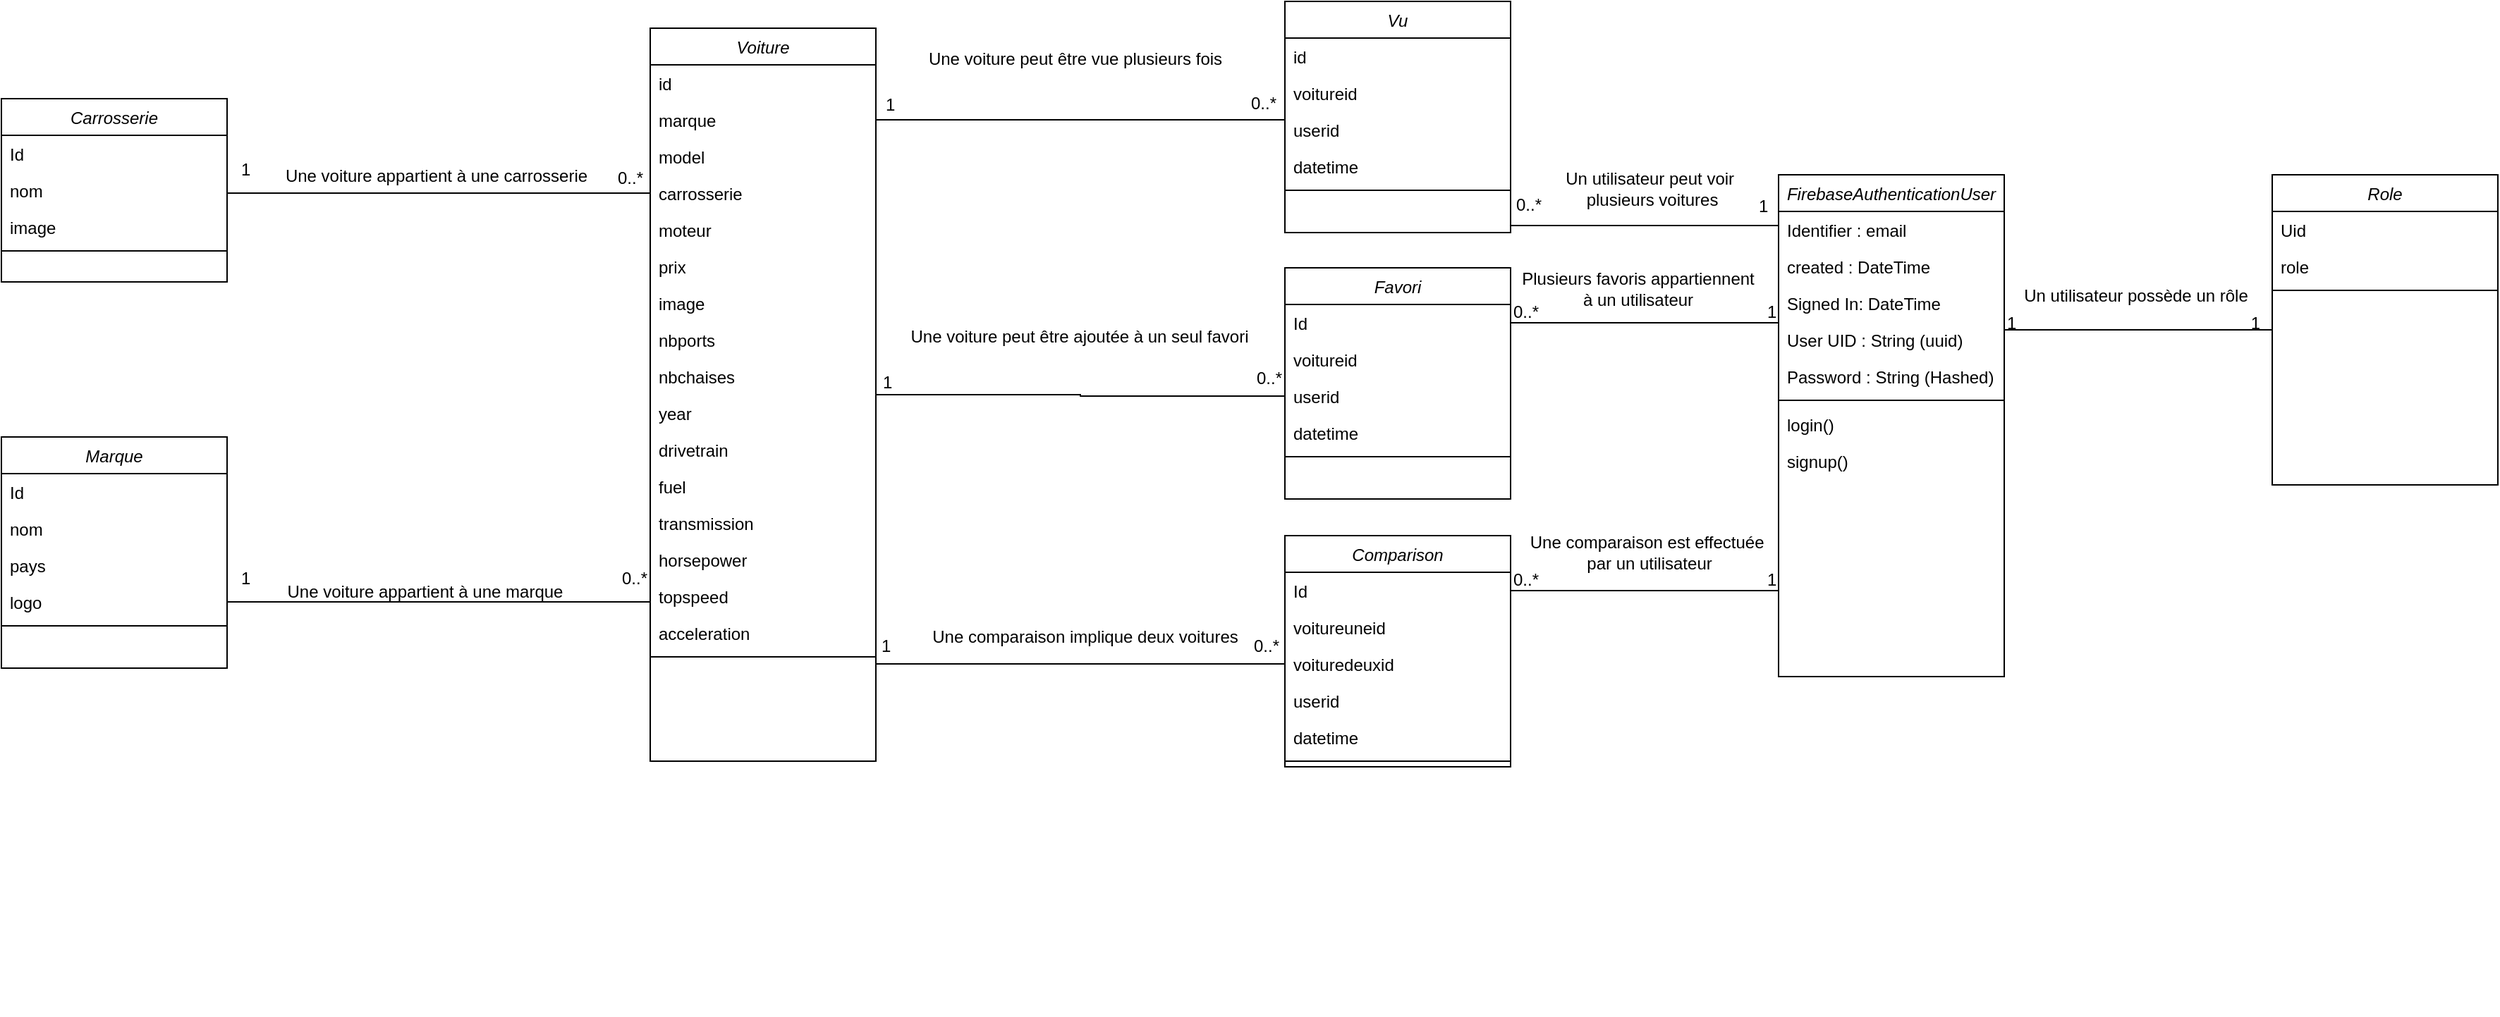 <mxfile version="26.2.14">
  <diagram id="C5RBs43oDa-KdzZeNtuy" name="Page-1">
    <mxGraphModel grid="1" page="1" gridSize="10" guides="1" tooltips="1" connect="1" arrows="1" fold="1" pageScale="1" pageWidth="827" pageHeight="1169" math="0" shadow="0">
      <root>
        <mxCell id="WIyWlLk6GJQsqaUBKTNV-0" />
        <mxCell id="WIyWlLk6GJQsqaUBKTNV-1" parent="WIyWlLk6GJQsqaUBKTNV-0" />
        <mxCell id="zkfFHV4jXpPFQw0GAbJ--0" value="FirebaseAuthenticationUser" style="swimlane;fontStyle=2;align=center;verticalAlign=top;childLayout=stackLayout;horizontal=1;startSize=26;horizontalStack=0;resizeParent=1;resizeLast=0;collapsible=1;marginBottom=0;rounded=0;shadow=0;strokeWidth=1;" vertex="1" parent="WIyWlLk6GJQsqaUBKTNV-1">
          <mxGeometry x="580" y="544" width="160" height="356" as="geometry">
            <mxRectangle x="230" y="140" width="160" height="26" as="alternateBounds" />
          </mxGeometry>
        </mxCell>
        <mxCell id="zkfFHV4jXpPFQw0GAbJ--1" value="Identifier : email" style="text;align=left;verticalAlign=top;spacingLeft=4;spacingRight=4;overflow=hidden;rotatable=0;points=[[0,0.5],[1,0.5]];portConstraint=eastwest;" vertex="1" parent="zkfFHV4jXpPFQw0GAbJ--0">
          <mxGeometry y="26" width="160" height="26" as="geometry" />
        </mxCell>
        <mxCell id="zkfFHV4jXpPFQw0GAbJ--2" value="created : DateTime" style="text;align=left;verticalAlign=top;spacingLeft=4;spacingRight=4;overflow=hidden;rotatable=0;points=[[0,0.5],[1,0.5]];portConstraint=eastwest;rounded=0;shadow=0;html=0;" vertex="1" parent="zkfFHV4jXpPFQw0GAbJ--0">
          <mxGeometry y="52" width="160" height="26" as="geometry" />
        </mxCell>
        <mxCell id="zkfFHV4jXpPFQw0GAbJ--3" value="Signed In: DateTime" style="text;align=left;verticalAlign=top;spacingLeft=4;spacingRight=4;overflow=hidden;rotatable=0;points=[[0,0.5],[1,0.5]];portConstraint=eastwest;rounded=0;shadow=0;html=0;" vertex="1" parent="zkfFHV4jXpPFQw0GAbJ--0">
          <mxGeometry y="78" width="160" height="26" as="geometry" />
        </mxCell>
        <mxCell id="Q-pwst4akOc1qpMShI2n-0" value="User UID : String (uuid)" style="text;align=left;verticalAlign=top;spacingLeft=4;spacingRight=4;overflow=hidden;rotatable=0;points=[[0,0.5],[1,0.5]];portConstraint=eastwest;rounded=0;shadow=0;html=0;" vertex="1" parent="zkfFHV4jXpPFQw0GAbJ--0">
          <mxGeometry y="104" width="160" height="26" as="geometry" />
        </mxCell>
        <mxCell id="Q-pwst4akOc1qpMShI2n-1" value="Password : String (Hashed)" style="text;align=left;verticalAlign=top;spacingLeft=4;spacingRight=4;overflow=hidden;rotatable=0;points=[[0,0.5],[1,0.5]];portConstraint=eastwest;rounded=0;shadow=0;html=0;" vertex="1" parent="zkfFHV4jXpPFQw0GAbJ--0">
          <mxGeometry y="130" width="160" height="26" as="geometry" />
        </mxCell>
        <mxCell id="zkfFHV4jXpPFQw0GAbJ--4" value="" style="line;html=1;strokeWidth=1;align=left;verticalAlign=middle;spacingTop=-1;spacingLeft=3;spacingRight=3;rotatable=0;labelPosition=right;points=[];portConstraint=eastwest;" vertex="1" parent="zkfFHV4jXpPFQw0GAbJ--0">
          <mxGeometry y="156" width="160" height="8" as="geometry" />
        </mxCell>
        <mxCell id="Q-pwst4akOc1qpMShI2n-11" value="login()" style="text;align=left;verticalAlign=top;spacingLeft=4;spacingRight=4;overflow=hidden;rotatable=0;points=[[0,0.5],[1,0.5]];portConstraint=eastwest;rounded=0;shadow=0;html=0;" vertex="1" parent="zkfFHV4jXpPFQw0GAbJ--0">
          <mxGeometry y="164" width="160" height="26" as="geometry" />
        </mxCell>
        <mxCell id="Q-pwst4akOc1qpMShI2n-10" value="signup()" style="text;align=left;verticalAlign=top;spacingLeft=4;spacingRight=4;overflow=hidden;rotatable=0;points=[[0,0.5],[1,0.5]];portConstraint=eastwest;rounded=0;shadow=0;html=0;" vertex="1" parent="zkfFHV4jXpPFQw0GAbJ--0">
          <mxGeometry y="190" width="160" height="26" as="geometry" />
        </mxCell>
        <mxCell id="zkfFHV4jXpPFQw0GAbJ--26" value="" style="endArrow=none;shadow=0;strokeWidth=1;rounded=0;curved=0;endFill=1;edgeStyle=elbowEdgeStyle;elbow=vertical;entryX=0;entryY=0.5;entryDx=0;entryDy=0;startFill=0;" edge="1" parent="WIyWlLk6GJQsqaUBKTNV-1" source="zkfFHV4jXpPFQw0GAbJ--0" target="Q-pwst4akOc1qpMShI2n-33">
          <mxGeometry x="0.5" y="41" relative="1" as="geometry">
            <mxPoint x="110" y="176" as="sourcePoint" />
            <mxPoint x="238" y="212" as="targetPoint" />
            <mxPoint x="-40" y="32" as="offset" />
          </mxGeometry>
        </mxCell>
        <mxCell id="zkfFHV4jXpPFQw0GAbJ--27" value="1" style="resizable=0;align=left;verticalAlign=bottom;labelBackgroundColor=none;fontSize=12;" connectable="0" vertex="1" parent="zkfFHV4jXpPFQw0GAbJ--26">
          <mxGeometry x="-1" relative="1" as="geometry">
            <mxPoint y="4" as="offset" />
          </mxGeometry>
        </mxCell>
        <mxCell id="zkfFHV4jXpPFQw0GAbJ--28" value="1" style="resizable=0;align=right;verticalAlign=bottom;labelBackgroundColor=none;fontSize=12;" connectable="0" vertex="1" parent="zkfFHV4jXpPFQw0GAbJ--26">
          <mxGeometry x="1" relative="1" as="geometry">
            <mxPoint x="-7" y="4" as="offset" />
          </mxGeometry>
        </mxCell>
        <mxCell id="zkfFHV4jXpPFQw0GAbJ--29" value="Un utilisateur possède un rôle" style="text;html=1;resizable=0;points=[];;align=center;verticalAlign=middle;labelBackgroundColor=none;rounded=0;shadow=0;strokeWidth=1;fontSize=12;" vertex="1" connectable="0" parent="zkfFHV4jXpPFQw0GAbJ--26">
          <mxGeometry x="0.5" y="49" relative="1" as="geometry">
            <mxPoint x="-50" y="25" as="offset" />
          </mxGeometry>
        </mxCell>
        <mxCell id="Q-pwst4akOc1qpMShI2n-111" style="edgeStyle=orthogonalEdgeStyle;rounded=0;orthogonalLoop=1;jettySize=auto;html=1;entryX=0;entryY=0.5;entryDx=0;entryDy=0;endArrow=none;startFill=0;" edge="1" parent="WIyWlLk6GJQsqaUBKTNV-1" source="Q-pwst4akOc1qpMShI2n-2" target="Q-pwst4akOc1qpMShI2n-56">
          <mxGeometry relative="1" as="geometry">
            <Array as="points">
              <mxPoint x="-440" y="557" />
              <mxPoint x="-440" y="557" />
            </Array>
          </mxGeometry>
        </mxCell>
        <mxCell id="Q-pwst4akOc1qpMShI2n-2" value="Carrosserie" style="swimlane;fontStyle=2;align=center;verticalAlign=top;childLayout=stackLayout;horizontal=1;startSize=26;horizontalStack=0;resizeParent=1;resizeLast=0;collapsible=1;marginBottom=0;rounded=0;shadow=0;strokeWidth=1;" vertex="1" parent="WIyWlLk6GJQsqaUBKTNV-1">
          <mxGeometry x="-680" y="490" width="160" height="130" as="geometry">
            <mxRectangle x="230" y="140" width="160" height="26" as="alternateBounds" />
          </mxGeometry>
        </mxCell>
        <mxCell id="Q-pwst4akOc1qpMShI2n-3" value="Id" style="text;align=left;verticalAlign=top;spacingLeft=4;spacingRight=4;overflow=hidden;rotatable=0;points=[[0,0.5],[1,0.5]];portConstraint=eastwest;" vertex="1" parent="Q-pwst4akOc1qpMShI2n-2">
          <mxGeometry y="26" width="160" height="26" as="geometry" />
        </mxCell>
        <mxCell id="Q-pwst4akOc1qpMShI2n-4" value="nom" style="text;align=left;verticalAlign=top;spacingLeft=4;spacingRight=4;overflow=hidden;rotatable=0;points=[[0,0.5],[1,0.5]];portConstraint=eastwest;rounded=0;shadow=0;html=0;" vertex="1" parent="Q-pwst4akOc1qpMShI2n-2">
          <mxGeometry y="52" width="160" height="26" as="geometry" />
        </mxCell>
        <mxCell id="Q-pwst4akOc1qpMShI2n-5" value="image" style="text;align=left;verticalAlign=top;spacingLeft=4;spacingRight=4;overflow=hidden;rotatable=0;points=[[0,0.5],[1,0.5]];portConstraint=eastwest;rounded=0;shadow=0;html=0;" vertex="1" parent="Q-pwst4akOc1qpMShI2n-2">
          <mxGeometry y="78" width="160" height="26" as="geometry" />
        </mxCell>
        <mxCell id="Q-pwst4akOc1qpMShI2n-8" value="" style="line;html=1;strokeWidth=1;align=left;verticalAlign=middle;spacingTop=-1;spacingLeft=3;spacingRight=3;rotatable=0;labelPosition=right;points=[];portConstraint=eastwest;" vertex="1" parent="Q-pwst4akOc1qpMShI2n-2">
          <mxGeometry y="104" width="160" height="8" as="geometry" />
        </mxCell>
        <mxCell id="Q-pwst4akOc1qpMShI2n-12" value="Comparison" style="swimlane;fontStyle=2;align=center;verticalAlign=top;childLayout=stackLayout;horizontal=1;startSize=26;horizontalStack=0;resizeParent=1;resizeLast=0;collapsible=1;marginBottom=0;rounded=0;shadow=0;strokeWidth=1;" vertex="1" parent="WIyWlLk6GJQsqaUBKTNV-1">
          <mxGeometry x="230" y="800" width="160" height="164" as="geometry">
            <mxRectangle x="230" y="140" width="160" height="26" as="alternateBounds" />
          </mxGeometry>
        </mxCell>
        <mxCell id="Q-pwst4akOc1qpMShI2n-13" value="Id" style="text;align=left;verticalAlign=top;spacingLeft=4;spacingRight=4;overflow=hidden;rotatable=0;points=[[0,0.5],[1,0.5]];portConstraint=eastwest;" vertex="1" parent="Q-pwst4akOc1qpMShI2n-12">
          <mxGeometry y="26" width="160" height="26" as="geometry" />
        </mxCell>
        <mxCell id="Q-pwst4akOc1qpMShI2n-14" value="voitureuneid" style="text;align=left;verticalAlign=top;spacingLeft=4;spacingRight=4;overflow=hidden;rotatable=0;points=[[0,0.5],[1,0.5]];portConstraint=eastwest;rounded=0;shadow=0;html=0;" vertex="1" parent="Q-pwst4akOc1qpMShI2n-12">
          <mxGeometry y="52" width="160" height="26" as="geometry" />
        </mxCell>
        <mxCell id="Q-pwst4akOc1qpMShI2n-15" value="voituredeuxid" style="text;align=left;verticalAlign=top;spacingLeft=4;spacingRight=4;overflow=hidden;rotatable=0;points=[[0,0.5],[1,0.5]];portConstraint=eastwest;rounded=0;shadow=0;html=0;" vertex="1" parent="Q-pwst4akOc1qpMShI2n-12">
          <mxGeometry y="78" width="160" height="26" as="geometry" />
        </mxCell>
        <mxCell id="Q-pwst4akOc1qpMShI2n-17" value="userid" style="text;align=left;verticalAlign=top;spacingLeft=4;spacingRight=4;overflow=hidden;rotatable=0;points=[[0,0.5],[1,0.5]];portConstraint=eastwest;rounded=0;shadow=0;html=0;" vertex="1" parent="Q-pwst4akOc1qpMShI2n-12">
          <mxGeometry y="104" width="160" height="26" as="geometry" />
        </mxCell>
        <mxCell id="Q-pwst4akOc1qpMShI2n-18" value="datetime" style="text;align=left;verticalAlign=top;spacingLeft=4;spacingRight=4;overflow=hidden;rotatable=0;points=[[0,0.5],[1,0.5]];portConstraint=eastwest;rounded=0;shadow=0;html=0;" vertex="1" parent="Q-pwst4akOc1qpMShI2n-12">
          <mxGeometry y="130" width="160" height="26" as="geometry" />
        </mxCell>
        <mxCell id="Q-pwst4akOc1qpMShI2n-16" value="" style="line;html=1;strokeWidth=1;align=left;verticalAlign=middle;spacingTop=-1;spacingLeft=3;spacingRight=3;rotatable=0;labelPosition=right;points=[];portConstraint=eastwest;" vertex="1" parent="Q-pwst4akOc1qpMShI2n-12">
          <mxGeometry y="156" width="160" height="8" as="geometry" />
        </mxCell>
        <mxCell id="Q-pwst4akOc1qpMShI2n-19" value="Favori" style="swimlane;fontStyle=2;align=center;verticalAlign=top;childLayout=stackLayout;horizontal=1;startSize=26;horizontalStack=0;resizeParent=1;resizeLast=0;collapsible=1;marginBottom=0;rounded=0;shadow=0;strokeWidth=1;" vertex="1" parent="WIyWlLk6GJQsqaUBKTNV-1">
          <mxGeometry x="230" y="610" width="160" height="164" as="geometry">
            <mxRectangle x="230" y="140" width="160" height="26" as="alternateBounds" />
          </mxGeometry>
        </mxCell>
        <mxCell id="Q-pwst4akOc1qpMShI2n-20" value="Id" style="text;align=left;verticalAlign=top;spacingLeft=4;spacingRight=4;overflow=hidden;rotatable=0;points=[[0,0.5],[1,0.5]];portConstraint=eastwest;" vertex="1" parent="Q-pwst4akOc1qpMShI2n-19">
          <mxGeometry y="26" width="160" height="26" as="geometry" />
        </mxCell>
        <mxCell id="Q-pwst4akOc1qpMShI2n-21" value="voitureid" style="text;align=left;verticalAlign=top;spacingLeft=4;spacingRight=4;overflow=hidden;rotatable=0;points=[[0,0.5],[1,0.5]];portConstraint=eastwest;rounded=0;shadow=0;html=0;" vertex="1" parent="Q-pwst4akOc1qpMShI2n-19">
          <mxGeometry y="52" width="160" height="26" as="geometry" />
        </mxCell>
        <mxCell id="Q-pwst4akOc1qpMShI2n-23" value="userid" style="text;align=left;verticalAlign=top;spacingLeft=4;spacingRight=4;overflow=hidden;rotatable=0;points=[[0,0.5],[1,0.5]];portConstraint=eastwest;rounded=0;shadow=0;html=0;" vertex="1" parent="Q-pwst4akOc1qpMShI2n-19">
          <mxGeometry y="78" width="160" height="26" as="geometry" />
        </mxCell>
        <mxCell id="Q-pwst4akOc1qpMShI2n-24" value="datetime" style="text;align=left;verticalAlign=top;spacingLeft=4;spacingRight=4;overflow=hidden;rotatable=0;points=[[0,0.5],[1,0.5]];portConstraint=eastwest;rounded=0;shadow=0;html=0;" vertex="1" parent="Q-pwst4akOc1qpMShI2n-19">
          <mxGeometry y="104" width="160" height="26" as="geometry" />
        </mxCell>
        <mxCell id="Q-pwst4akOc1qpMShI2n-25" value="" style="line;html=1;strokeWidth=1;align=left;verticalAlign=middle;spacingTop=-1;spacingLeft=3;spacingRight=3;rotatable=0;labelPosition=right;points=[];portConstraint=eastwest;" vertex="1" parent="Q-pwst4akOc1qpMShI2n-19">
          <mxGeometry y="130" width="160" height="8" as="geometry" />
        </mxCell>
        <mxCell id="Q-pwst4akOc1qpMShI2n-27" value="Marque" style="swimlane;fontStyle=2;align=center;verticalAlign=top;childLayout=stackLayout;horizontal=1;startSize=26;horizontalStack=0;resizeParent=1;resizeLast=0;collapsible=1;marginBottom=0;rounded=0;shadow=0;strokeWidth=1;" vertex="1" parent="WIyWlLk6GJQsqaUBKTNV-1">
          <mxGeometry x="-680" y="730" width="160" height="164" as="geometry">
            <mxRectangle x="230" y="140" width="160" height="26" as="alternateBounds" />
          </mxGeometry>
        </mxCell>
        <mxCell id="Q-pwst4akOc1qpMShI2n-28" value="Id" style="text;align=left;verticalAlign=top;spacingLeft=4;spacingRight=4;overflow=hidden;rotatable=0;points=[[0,0.5],[1,0.5]];portConstraint=eastwest;" vertex="1" parent="Q-pwst4akOc1qpMShI2n-27">
          <mxGeometry y="26" width="160" height="26" as="geometry" />
        </mxCell>
        <mxCell id="Q-pwst4akOc1qpMShI2n-29" value="nom" style="text;align=left;verticalAlign=top;spacingLeft=4;spacingRight=4;overflow=hidden;rotatable=0;points=[[0,0.5],[1,0.5]];portConstraint=eastwest;rounded=0;shadow=0;html=0;" vertex="1" parent="Q-pwst4akOc1qpMShI2n-27">
          <mxGeometry y="52" width="160" height="26" as="geometry" />
        </mxCell>
        <mxCell id="Q-pwst4akOc1qpMShI2n-30" value="pays" style="text;align=left;verticalAlign=top;spacingLeft=4;spacingRight=4;overflow=hidden;rotatable=0;points=[[0,0.5],[1,0.5]];portConstraint=eastwest;rounded=0;shadow=0;html=0;" vertex="1" parent="Q-pwst4akOc1qpMShI2n-27">
          <mxGeometry y="78" width="160" height="26" as="geometry" />
        </mxCell>
        <mxCell id="Q-pwst4akOc1qpMShI2n-31" value="logo" style="text;align=left;verticalAlign=top;spacingLeft=4;spacingRight=4;overflow=hidden;rotatable=0;points=[[0,0.5],[1,0.5]];portConstraint=eastwest;rounded=0;shadow=0;html=0;" vertex="1" parent="Q-pwst4akOc1qpMShI2n-27">
          <mxGeometry y="104" width="160" height="26" as="geometry" />
        </mxCell>
        <mxCell id="Q-pwst4akOc1qpMShI2n-32" value="" style="line;html=1;strokeWidth=1;align=left;verticalAlign=middle;spacingTop=-1;spacingLeft=3;spacingRight=3;rotatable=0;labelPosition=right;points=[];portConstraint=eastwest;" vertex="1" parent="Q-pwst4akOc1qpMShI2n-27">
          <mxGeometry y="130" width="160" height="8" as="geometry" />
        </mxCell>
        <mxCell id="Q-pwst4akOc1qpMShI2n-33" value="Role" style="swimlane;fontStyle=2;align=center;verticalAlign=top;childLayout=stackLayout;horizontal=1;startSize=26;horizontalStack=0;resizeParent=1;resizeLast=0;collapsible=1;marginBottom=0;rounded=0;shadow=0;strokeWidth=1;" vertex="1" parent="WIyWlLk6GJQsqaUBKTNV-1">
          <mxGeometry x="930" y="544" width="160" height="220" as="geometry">
            <mxRectangle x="230" y="140" width="160" height="26" as="alternateBounds" />
          </mxGeometry>
        </mxCell>
        <mxCell id="Q-pwst4akOc1qpMShI2n-34" value="Uid" style="text;align=left;verticalAlign=top;spacingLeft=4;spacingRight=4;overflow=hidden;rotatable=0;points=[[0,0.5],[1,0.5]];portConstraint=eastwest;" vertex="1" parent="Q-pwst4akOc1qpMShI2n-33">
          <mxGeometry y="26" width="160" height="26" as="geometry" />
        </mxCell>
        <mxCell id="Q-pwst4akOc1qpMShI2n-35" value="role" style="text;align=left;verticalAlign=top;spacingLeft=4;spacingRight=4;overflow=hidden;rotatable=0;points=[[0,0.5],[1,0.5]];portConstraint=eastwest;rounded=0;shadow=0;html=0;" vertex="1" parent="Q-pwst4akOc1qpMShI2n-33">
          <mxGeometry y="52" width="160" height="26" as="geometry" />
        </mxCell>
        <mxCell id="Q-pwst4akOc1qpMShI2n-38" value="" style="line;html=1;strokeWidth=1;align=left;verticalAlign=middle;spacingTop=-1;spacingLeft=3;spacingRight=3;rotatable=0;labelPosition=right;points=[];portConstraint=eastwest;" vertex="1" parent="Q-pwst4akOc1qpMShI2n-33">
          <mxGeometry y="78" width="160" height="8" as="geometry" />
        </mxCell>
        <mxCell id="HP3JM8uwM3fM-fS3cKzq-4" style="edgeStyle=orthogonalEdgeStyle;rounded=0;orthogonalLoop=1;jettySize=auto;html=1;entryX=0;entryY=0.5;entryDx=0;entryDy=0;endArrow=none;startFill=0;" edge="1" parent="WIyWlLk6GJQsqaUBKTNV-1" source="Q-pwst4akOc1qpMShI2n-39" target="Q-pwst4akOc1qpMShI2n-23">
          <mxGeometry relative="1" as="geometry" />
        </mxCell>
        <mxCell id="HP3JM8uwM3fM-fS3cKzq-6" style="edgeStyle=orthogonalEdgeStyle;rounded=0;orthogonalLoop=1;jettySize=auto;html=1;entryX=0;entryY=0.5;entryDx=0;entryDy=0;endArrow=none;startFill=0;" edge="1" parent="WIyWlLk6GJQsqaUBKTNV-1" source="Q-pwst4akOc1qpMShI2n-39" target="Q-pwst4akOc1qpMShI2n-15">
          <mxGeometry relative="1" as="geometry">
            <Array as="points">
              <mxPoint y="891" />
              <mxPoint y="891" />
            </Array>
          </mxGeometry>
        </mxCell>
        <mxCell id="Q-pwst4akOc1qpMShI2n-39" value="Voiture" style="swimlane;fontStyle=2;align=center;verticalAlign=top;childLayout=stackLayout;horizontal=1;startSize=26;horizontalStack=0;resizeParent=1;resizeLast=0;collapsible=1;marginBottom=0;rounded=0;shadow=0;strokeWidth=1;" vertex="1" parent="WIyWlLk6GJQsqaUBKTNV-1">
          <mxGeometry x="-220" y="440" width="160" height="520" as="geometry">
            <mxRectangle x="230" y="140" width="160" height="26" as="alternateBounds" />
          </mxGeometry>
        </mxCell>
        <mxCell id="Q-pwst4akOc1qpMShI2n-40" value="id" style="text;align=left;verticalAlign=top;spacingLeft=4;spacingRight=4;overflow=hidden;rotatable=0;points=[[0,0.5],[1,0.5]];portConstraint=eastwest;" vertex="1" parent="Q-pwst4akOc1qpMShI2n-39">
          <mxGeometry y="26" width="160" height="26" as="geometry" />
        </mxCell>
        <mxCell id="Q-pwst4akOc1qpMShI2n-41" value="marque" style="text;align=left;verticalAlign=top;spacingLeft=4;spacingRight=4;overflow=hidden;rotatable=0;points=[[0,0.5],[1,0.5]];portConstraint=eastwest;rounded=0;shadow=0;html=0;" vertex="1" parent="Q-pwst4akOc1qpMShI2n-39">
          <mxGeometry y="52" width="160" height="26" as="geometry" />
        </mxCell>
        <mxCell id="Q-pwst4akOc1qpMShI2n-55" value="model" style="text;align=left;verticalAlign=top;spacingLeft=4;spacingRight=4;overflow=hidden;rotatable=0;points=[[0,0.5],[1,0.5]];portConstraint=eastwest;rounded=0;shadow=0;html=0;" vertex="1" parent="Q-pwst4akOc1qpMShI2n-39">
          <mxGeometry y="78" width="160" height="26" as="geometry" />
        </mxCell>
        <mxCell id="Q-pwst4akOc1qpMShI2n-56" value="carrosserie" style="text;align=left;verticalAlign=top;spacingLeft=4;spacingRight=4;overflow=hidden;rotatable=0;points=[[0,0.5],[1,0.5]];portConstraint=eastwest;rounded=0;shadow=0;html=0;" vertex="1" parent="Q-pwst4akOc1qpMShI2n-39">
          <mxGeometry y="104" width="160" height="26" as="geometry" />
        </mxCell>
        <mxCell id="Q-pwst4akOc1qpMShI2n-57" value="moteur" style="text;align=left;verticalAlign=top;spacingLeft=4;spacingRight=4;overflow=hidden;rotatable=0;points=[[0,0.5],[1,0.5]];portConstraint=eastwest;rounded=0;shadow=0;html=0;" vertex="1" parent="Q-pwst4akOc1qpMShI2n-39">
          <mxGeometry y="130" width="160" height="26" as="geometry" />
        </mxCell>
        <mxCell id="Q-pwst4akOc1qpMShI2n-58" value="prix" style="text;align=left;verticalAlign=top;spacingLeft=4;spacingRight=4;overflow=hidden;rotatable=0;points=[[0,0.5],[1,0.5]];portConstraint=eastwest;rounded=0;shadow=0;html=0;" vertex="1" parent="Q-pwst4akOc1qpMShI2n-39">
          <mxGeometry y="156" width="160" height="26" as="geometry" />
        </mxCell>
        <mxCell id="Q-pwst4akOc1qpMShI2n-61" value="image" style="text;align=left;verticalAlign=top;spacingLeft=4;spacingRight=4;overflow=hidden;rotatable=0;points=[[0,0.5],[1,0.5]];portConstraint=eastwest;rounded=0;shadow=0;html=0;" vertex="1" parent="Q-pwst4akOc1qpMShI2n-39">
          <mxGeometry y="182" width="160" height="26" as="geometry" />
        </mxCell>
        <mxCell id="Q-pwst4akOc1qpMShI2n-62" value="nbports" style="text;align=left;verticalAlign=top;spacingLeft=4;spacingRight=4;overflow=hidden;rotatable=0;points=[[0,0.5],[1,0.5]];portConstraint=eastwest;rounded=0;shadow=0;html=0;" vertex="1" parent="Q-pwst4akOc1qpMShI2n-39">
          <mxGeometry y="208" width="160" height="26" as="geometry" />
        </mxCell>
        <mxCell id="Q-pwst4akOc1qpMShI2n-63" value="nbchaises" style="text;align=left;verticalAlign=top;spacingLeft=4;spacingRight=4;overflow=hidden;rotatable=0;points=[[0,0.5],[1,0.5]];portConstraint=eastwest;rounded=0;shadow=0;html=0;" vertex="1" parent="Q-pwst4akOc1qpMShI2n-39">
          <mxGeometry y="234" width="160" height="26" as="geometry" />
        </mxCell>
        <mxCell id="Q-pwst4akOc1qpMShI2n-64" value="year" style="text;align=left;verticalAlign=top;spacingLeft=4;spacingRight=4;overflow=hidden;rotatable=0;points=[[0,0.5],[1,0.5]];portConstraint=eastwest;rounded=0;shadow=0;html=0;" vertex="1" parent="Q-pwst4akOc1qpMShI2n-39">
          <mxGeometry y="260" width="160" height="26" as="geometry" />
        </mxCell>
        <mxCell id="Q-pwst4akOc1qpMShI2n-65" value="drivetrain" style="text;align=left;verticalAlign=top;spacingLeft=4;spacingRight=4;overflow=hidden;rotatable=0;points=[[0,0.5],[1,0.5]];portConstraint=eastwest;rounded=0;shadow=0;html=0;" vertex="1" parent="Q-pwst4akOc1qpMShI2n-39">
          <mxGeometry y="286" width="160" height="26" as="geometry" />
        </mxCell>
        <mxCell id="Q-pwst4akOc1qpMShI2n-79" value="fuel" style="text;align=left;verticalAlign=top;spacingLeft=4;spacingRight=4;overflow=hidden;rotatable=0;points=[[0,0.5],[1,0.5]];portConstraint=eastwest;rounded=0;shadow=0;html=0;" vertex="1" parent="Q-pwst4akOc1qpMShI2n-39">
          <mxGeometry y="312" width="160" height="26" as="geometry" />
        </mxCell>
        <mxCell id="Q-pwst4akOc1qpMShI2n-80" value="transmission" style="text;align=left;verticalAlign=top;spacingLeft=4;spacingRight=4;overflow=hidden;rotatable=0;points=[[0,0.5],[1,0.5]];portConstraint=eastwest;rounded=0;shadow=0;html=0;" vertex="1" parent="Q-pwst4akOc1qpMShI2n-39">
          <mxGeometry y="338" width="160" height="26" as="geometry" />
        </mxCell>
        <mxCell id="Q-pwst4akOc1qpMShI2n-81" value="horsepower" style="text;align=left;verticalAlign=top;spacingLeft=4;spacingRight=4;overflow=hidden;rotatable=0;points=[[0,0.5],[1,0.5]];portConstraint=eastwest;rounded=0;shadow=0;html=0;" vertex="1" parent="Q-pwst4akOc1qpMShI2n-39">
          <mxGeometry y="364" width="160" height="26" as="geometry" />
        </mxCell>
        <mxCell id="Q-pwst4akOc1qpMShI2n-82" value="topspeed" style="text;align=left;verticalAlign=top;spacingLeft=4;spacingRight=4;overflow=hidden;rotatable=0;points=[[0,0.5],[1,0.5]];portConstraint=eastwest;rounded=0;shadow=0;html=0;" vertex="1" parent="Q-pwst4akOc1qpMShI2n-39">
          <mxGeometry y="390" width="160" height="26" as="geometry" />
        </mxCell>
        <mxCell id="Q-pwst4akOc1qpMShI2n-83" value="acceleration" style="text;align=left;verticalAlign=top;spacingLeft=4;spacingRight=4;overflow=hidden;rotatable=0;points=[[0,0.5],[1,0.5]];portConstraint=eastwest;rounded=0;shadow=0;html=0;" vertex="1" parent="Q-pwst4akOc1qpMShI2n-39">
          <mxGeometry y="416" width="160" height="26" as="geometry" />
        </mxCell>
        <mxCell id="Q-pwst4akOc1qpMShI2n-42" value="" style="line;html=1;strokeWidth=1;align=left;verticalAlign=middle;spacingTop=-1;spacingLeft=3;spacingRight=3;rotatable=0;labelPosition=right;points=[];portConstraint=eastwest;" vertex="1" parent="Q-pwst4akOc1qpMShI2n-39">
          <mxGeometry y="442" width="160" height="8" as="geometry" />
        </mxCell>
        <mxCell id="HP3JM8uwM3fM-fS3cKzq-9" style="edgeStyle=orthogonalEdgeStyle;rounded=0;orthogonalLoop=1;jettySize=auto;html=1;entryX=0;entryY=0.5;entryDx=0;entryDy=0;endArrow=none;startFill=0;" edge="1" parent="WIyWlLk6GJQsqaUBKTNV-1" source="Q-pwst4akOc1qpMShI2n-48" target="zkfFHV4jXpPFQw0GAbJ--1">
          <mxGeometry relative="1" as="geometry">
            <Array as="points">
              <mxPoint x="580" y="580" />
            </Array>
          </mxGeometry>
        </mxCell>
        <mxCell id="Q-pwst4akOc1qpMShI2n-48" value="Vu" style="swimlane;fontStyle=2;align=center;verticalAlign=top;childLayout=stackLayout;horizontal=1;startSize=26;horizontalStack=0;resizeParent=1;resizeLast=0;collapsible=1;marginBottom=0;rounded=0;shadow=0;strokeWidth=1;" vertex="1" parent="WIyWlLk6GJQsqaUBKTNV-1">
          <mxGeometry x="230" y="421" width="160" height="164" as="geometry">
            <mxRectangle x="230" y="140" width="160" height="26" as="alternateBounds" />
          </mxGeometry>
        </mxCell>
        <mxCell id="Q-pwst4akOc1qpMShI2n-49" value="id" style="text;align=left;verticalAlign=top;spacingLeft=4;spacingRight=4;overflow=hidden;rotatable=0;points=[[0,0.5],[1,0.5]];portConstraint=eastwest;" vertex="1" parent="Q-pwst4akOc1qpMShI2n-48">
          <mxGeometry y="26" width="160" height="26" as="geometry" />
        </mxCell>
        <mxCell id="Q-pwst4akOc1qpMShI2n-50" value="voitureid" style="text;align=left;verticalAlign=top;spacingLeft=4;spacingRight=4;overflow=hidden;rotatable=0;points=[[0,0.5],[1,0.5]];portConstraint=eastwest;rounded=0;shadow=0;html=0;" vertex="1" parent="Q-pwst4akOc1qpMShI2n-48">
          <mxGeometry y="52" width="160" height="26" as="geometry" />
        </mxCell>
        <mxCell id="Q-pwst4akOc1qpMShI2n-52" value="userid" style="text;align=left;verticalAlign=top;spacingLeft=4;spacingRight=4;overflow=hidden;rotatable=0;points=[[0,0.5],[1,0.5]];portConstraint=eastwest;rounded=0;shadow=0;html=0;" vertex="1" parent="Q-pwst4akOc1qpMShI2n-48">
          <mxGeometry y="78" width="160" height="26" as="geometry" />
        </mxCell>
        <mxCell id="Q-pwst4akOc1qpMShI2n-53" value="datetime" style="text;align=left;verticalAlign=top;spacingLeft=4;spacingRight=4;overflow=hidden;rotatable=0;points=[[0,0.5],[1,0.5]];portConstraint=eastwest;rounded=0;shadow=0;html=0;" vertex="1" parent="Q-pwst4akOc1qpMShI2n-48">
          <mxGeometry y="104" width="160" height="26" as="geometry" />
        </mxCell>
        <mxCell id="Q-pwst4akOc1qpMShI2n-51" value="" style="line;html=1;strokeWidth=1;align=left;verticalAlign=middle;spacingTop=-1;spacingLeft=3;spacingRight=3;rotatable=0;labelPosition=right;points=[];portConstraint=eastwest;" vertex="1" parent="Q-pwst4akOc1qpMShI2n-48">
          <mxGeometry y="130" width="160" height="8" as="geometry" />
        </mxCell>
        <mxCell id="Q-pwst4akOc1qpMShI2n-112" value="Un utilisateur peut voir&amp;nbsp;&lt;div&gt;plusieurs voitures&lt;/div&gt;" style="text;html=1;resizable=0;points=[];;align=center;verticalAlign=middle;labelBackgroundColor=none;rounded=0;shadow=0;strokeWidth=1;fontSize=12;" connectable="0" vertex="1" parent="WIyWlLk6GJQsqaUBKTNV-1">
          <mxGeometry x="490.003" y="554" as="geometry" />
        </mxCell>
        <mxCell id="Q-pwst4akOc1qpMShI2n-113" value="Une voiture peut être vue plusieurs fois " style="text;html=1;resizable=0;points=[];;align=center;verticalAlign=middle;labelBackgroundColor=none;rounded=0;shadow=0;strokeWidth=1;fontSize=12;" connectable="0" vertex="1" parent="WIyWlLk6GJQsqaUBKTNV-1">
          <mxGeometry x="80.003" y="460" as="geometry">
            <mxPoint x="1" y="2" as="offset" />
          </mxGeometry>
        </mxCell>
        <mxCell id="Q-pwst4akOc1qpMShI2n-114" value="Une voiture peut être ajoutée à un seul favori" style="text;html=1;resizable=0;points=[];;align=center;verticalAlign=middle;labelBackgroundColor=none;rounded=0;shadow=0;strokeWidth=1;fontSize=12;" connectable="0" vertex="1" parent="WIyWlLk6GJQsqaUBKTNV-1">
          <mxGeometry x="90.003" y="660" as="geometry">
            <mxPoint x="-6" y="-1" as="offset" />
          </mxGeometry>
        </mxCell>
        <mxCell id="Q-pwst4akOc1qpMShI2n-115" value="Plusieurs favoris appartiennent&lt;div&gt;à un utilisateur&lt;/div&gt;" style="text;html=1;resizable=0;points=[];;align=center;verticalAlign=middle;labelBackgroundColor=none;rounded=0;shadow=0;strokeWidth=1;fontSize=12;" connectable="0" vertex="1" parent="WIyWlLk6GJQsqaUBKTNV-1">
          <mxGeometry x="480.003" y="625" as="geometry" />
        </mxCell>
        <mxCell id="Q-pwst4akOc1qpMShI2n-116" value="Une voiture appartient à&amp;nbsp;une carrosserie" style="text;html=1;resizable=0;points=[];;align=center;verticalAlign=middle;labelBackgroundColor=none;rounded=0;shadow=0;strokeWidth=1;fontSize=12;" connectable="0" vertex="1" parent="WIyWlLk6GJQsqaUBKTNV-1">
          <mxGeometry x="-371.997" y="545" as="geometry" />
        </mxCell>
        <mxCell id="Q-pwst4akOc1qpMShI2n-117" value="Une comparaison implique deux voitures" style="text;html=1;resizable=0;points=[];;align=center;verticalAlign=middle;labelBackgroundColor=none;rounded=0;shadow=0;strokeWidth=1;fontSize=12;" connectable="0" vertex="1" parent="WIyWlLk6GJQsqaUBKTNV-1">
          <mxGeometry x="90.003" y="870" as="geometry">
            <mxPoint x="-2" y="2" as="offset" />
          </mxGeometry>
        </mxCell>
        <mxCell id="Q-pwst4akOc1qpMShI2n-118" value="Une voiture appartient à une marque" style="text;html=1;resizable=0;points=[];;align=center;verticalAlign=middle;labelBackgroundColor=none;rounded=0;shadow=0;strokeWidth=1;fontSize=12;" connectable="0" vertex="1" parent="WIyWlLk6GJQsqaUBKTNV-1">
          <mxGeometry x="-379.997" y="840" as="geometry" />
        </mxCell>
        <mxCell id="Q-pwst4akOc1qpMShI2n-121" value="Une comparaison est effectuée&amp;nbsp;&lt;div&gt;par un utilisateur&lt;/div&gt;" style="text;html=1;resizable=0;points=[];;align=center;verticalAlign=middle;labelBackgroundColor=none;rounded=0;shadow=0;strokeWidth=1;fontSize=12;" connectable="0" vertex="1" parent="WIyWlLk6GJQsqaUBKTNV-1">
          <mxGeometry x="490.003" y="810" as="geometry">
            <mxPoint x="-2" y="2" as="offset" />
          </mxGeometry>
        </mxCell>
        <mxCell id="Q-pwst4akOc1qpMShI2n-123" style="edgeStyle=orthogonalEdgeStyle;rounded=0;orthogonalLoop=1;jettySize=auto;html=1;exitX=0;exitY=0.5;exitDx=0;exitDy=0;entryX=1;entryY=0.5;entryDx=0;entryDy=0;endArrow=none;startFill=0;" edge="1" parent="WIyWlLk6GJQsqaUBKTNV-1" source="Q-pwst4akOc1qpMShI2n-82" target="Q-pwst4akOc1qpMShI2n-31">
          <mxGeometry relative="1" as="geometry">
            <mxPoint x="-510" y="843.065" as="targetPoint" />
            <Array as="points">
              <mxPoint x="-220" y="847" />
            </Array>
          </mxGeometry>
        </mxCell>
        <mxCell id="HP3JM8uwM3fM-fS3cKzq-8" style="edgeStyle=orthogonalEdgeStyle;rounded=0;orthogonalLoop=1;jettySize=auto;html=1;exitX=1;exitY=0.5;exitDx=0;exitDy=0;entryX=0;entryY=0.233;entryDx=0;entryDy=0;entryPerimeter=0;endArrow=none;startFill=0;" edge="1" parent="WIyWlLk6GJQsqaUBKTNV-1" source="Q-pwst4akOc1qpMShI2n-41" target="Q-pwst4akOc1qpMShI2n-52">
          <mxGeometry relative="1" as="geometry" />
        </mxCell>
        <mxCell id="HP3JM8uwM3fM-fS3cKzq-11" style="edgeStyle=orthogonalEdgeStyle;rounded=0;orthogonalLoop=1;jettySize=auto;html=1;exitX=1;exitY=0.5;exitDx=0;exitDy=0;entryX=0;entryY=0.5;entryDx=0;entryDy=0;endArrow=none;startFill=0;" edge="1" parent="WIyWlLk6GJQsqaUBKTNV-1" source="Q-pwst4akOc1qpMShI2n-20" target="zkfFHV4jXpPFQw0GAbJ--3">
          <mxGeometry relative="1" as="geometry">
            <Array as="points">
              <mxPoint x="580" y="649" />
            </Array>
          </mxGeometry>
        </mxCell>
        <mxCell id="HP3JM8uwM3fM-fS3cKzq-13" style="edgeStyle=orthogonalEdgeStyle;rounded=0;orthogonalLoop=1;jettySize=auto;html=1;exitX=1;exitY=0.5;exitDx=0;exitDy=0;entryX=0;entryY=0.5;entryDx=0;entryDy=0;endArrow=none;startFill=0;" edge="1" parent="WIyWlLk6GJQsqaUBKTNV-1" source="Q-pwst4akOc1qpMShI2n-13" target="Q-pwst4akOc1qpMShI2n-11">
          <mxGeometry relative="1" as="geometry">
            <Array as="points">
              <mxPoint x="580" y="839" />
            </Array>
          </mxGeometry>
        </mxCell>
        <mxCell id="Urfux-iSGh42Z9u0J6ZO-0" value="1" style="resizable=0;align=left;verticalAlign=bottom;labelBackgroundColor=none;fontSize=12;" connectable="0" vertex="1" parent="WIyWlLk6GJQsqaUBKTNV-1">
          <mxGeometry x="570" y="649.997" as="geometry" />
        </mxCell>
        <mxCell id="Urfux-iSGh42Z9u0J6ZO-1" value="1" style="resizable=0;align=left;verticalAlign=bottom;labelBackgroundColor=none;fontSize=12;" connectable="0" vertex="1" parent="WIyWlLk6GJQsqaUBKTNV-1">
          <mxGeometry x="580" y="659.997" as="geometry">
            <mxPoint x="-16" y="-85" as="offset" />
          </mxGeometry>
        </mxCell>
        <mxCell id="Urfux-iSGh42Z9u0J6ZO-2" value="1" style="resizable=0;align=left;verticalAlign=bottom;labelBackgroundColor=none;fontSize=12;" connectable="0" vertex="1" parent="WIyWlLk6GJQsqaUBKTNV-1">
          <mxGeometry x="570" y="839.997" as="geometry" />
        </mxCell>
        <mxCell id="Urfux-iSGh42Z9u0J6ZO-3" value="0..*" style="resizable=0;align=left;verticalAlign=bottom;labelBackgroundColor=none;fontSize=12;" connectable="0" vertex="1" parent="WIyWlLk6GJQsqaUBKTNV-1">
          <mxGeometry x="390" y="839.997" as="geometry" />
        </mxCell>
        <mxCell id="Urfux-iSGh42Z9u0J6ZO-4" value="0..*" style="resizable=0;align=left;verticalAlign=bottom;labelBackgroundColor=none;fontSize=12;" connectable="0" vertex="1" parent="WIyWlLk6GJQsqaUBKTNV-1">
          <mxGeometry x="390" y="649.997" as="geometry" />
        </mxCell>
        <mxCell id="Urfux-iSGh42Z9u0J6ZO-5" value="0..*" style="resizable=0;align=left;verticalAlign=bottom;labelBackgroundColor=none;fontSize=12;" connectable="0" vertex="1" parent="WIyWlLk6GJQsqaUBKTNV-1">
          <mxGeometry x="392" y="573.997" as="geometry" />
        </mxCell>
        <mxCell id="Urfux-iSGh42Z9u0J6ZO-6" value="1" style="resizable=0;align=left;verticalAlign=bottom;labelBackgroundColor=none;fontSize=12;" connectable="0" vertex="1" parent="WIyWlLk6GJQsqaUBKTNV-1">
          <mxGeometry x="-49" y="495.997" as="geometry">
            <mxPoint x="-6" y="7" as="offset" />
          </mxGeometry>
        </mxCell>
        <mxCell id="Urfux-iSGh42Z9u0J6ZO-7" value="1" style="resizable=0;align=left;verticalAlign=bottom;labelBackgroundColor=none;fontSize=12;rotation=0;" connectable="0" vertex="1" parent="WIyWlLk6GJQsqaUBKTNV-1">
          <mxGeometry x="-57" y="699.997" as="geometry" />
        </mxCell>
        <mxCell id="Urfux-iSGh42Z9u0J6ZO-8" value="1" style="resizable=0;align=left;verticalAlign=bottom;labelBackgroundColor=none;fontSize=12;" connectable="0" vertex="1" parent="WIyWlLk6GJQsqaUBKTNV-1">
          <mxGeometry x="-58" y="886.997" as="geometry" />
        </mxCell>
        <mxCell id="Urfux-iSGh42Z9u0J6ZO-9" value="0..*" style="resizable=0;align=left;verticalAlign=bottom;labelBackgroundColor=none;fontSize=12;" connectable="0" vertex="1" parent="WIyWlLk6GJQsqaUBKTNV-1">
          <mxGeometry x="206" y="886.997" as="geometry" />
        </mxCell>
        <mxCell id="Urfux-iSGh42Z9u0J6ZO-10" value="0..*" style="resizable=0;align=left;verticalAlign=bottom;labelBackgroundColor=none;fontSize=12;" connectable="0" vertex="1" parent="WIyWlLk6GJQsqaUBKTNV-1">
          <mxGeometry x="208" y="696.997" as="geometry" />
        </mxCell>
        <mxCell id="Urfux-iSGh42Z9u0J6ZO-11" value="0..*" style="resizable=0;align=left;verticalAlign=bottom;labelBackgroundColor=none;fontSize=12;" connectable="0" vertex="1" parent="WIyWlLk6GJQsqaUBKTNV-1">
          <mxGeometry x="220" y="706.997" as="geometry">
            <mxPoint x="-16" y="-205" as="offset" />
          </mxGeometry>
        </mxCell>
        <mxCell id="Urfux-iSGh42Z9u0J6ZO-13" value="0..*" style="resizable=0;align=left;verticalAlign=bottom;labelBackgroundColor=none;fontSize=12;rotation=0;" connectable="0" vertex="1" parent="WIyWlLk6GJQsqaUBKTNV-1">
          <mxGeometry x="-57" y="706.997" as="geometry">
            <mxPoint x="-188" y="-152" as="offset" />
          </mxGeometry>
        </mxCell>
        <mxCell id="Urfux-iSGh42Z9u0J6ZO-14" value="0..*" style="resizable=0;align=left;verticalAlign=bottom;labelBackgroundColor=none;fontSize=12;rotation=0;" connectable="0" vertex="1" parent="WIyWlLk6GJQsqaUBKTNV-1">
          <mxGeometry x="130" y="1139.997" as="geometry">
            <mxPoint x="-372" y="-301" as="offset" />
          </mxGeometry>
        </mxCell>
        <mxCell id="Urfux-iSGh42Z9u0J6ZO-15" value="1" style="resizable=0;align=left;verticalAlign=bottom;labelBackgroundColor=none;fontSize=12;rotation=0;" connectable="0" vertex="1" parent="WIyWlLk6GJQsqaUBKTNV-1">
          <mxGeometry x="-140" y="1139.997" as="geometry">
            <mxPoint x="-372" y="-301" as="offset" />
          </mxGeometry>
        </mxCell>
        <mxCell id="Urfux-iSGh42Z9u0J6ZO-16" value="1" style="resizable=0;align=left;verticalAlign=bottom;labelBackgroundColor=none;fontSize=12;rotation=0;" connectable="0" vertex="1" parent="WIyWlLk6GJQsqaUBKTNV-1">
          <mxGeometry x="-140" y="849.997" as="geometry">
            <mxPoint x="-372" y="-301" as="offset" />
          </mxGeometry>
        </mxCell>
      </root>
    </mxGraphModel>
  </diagram>
</mxfile>
